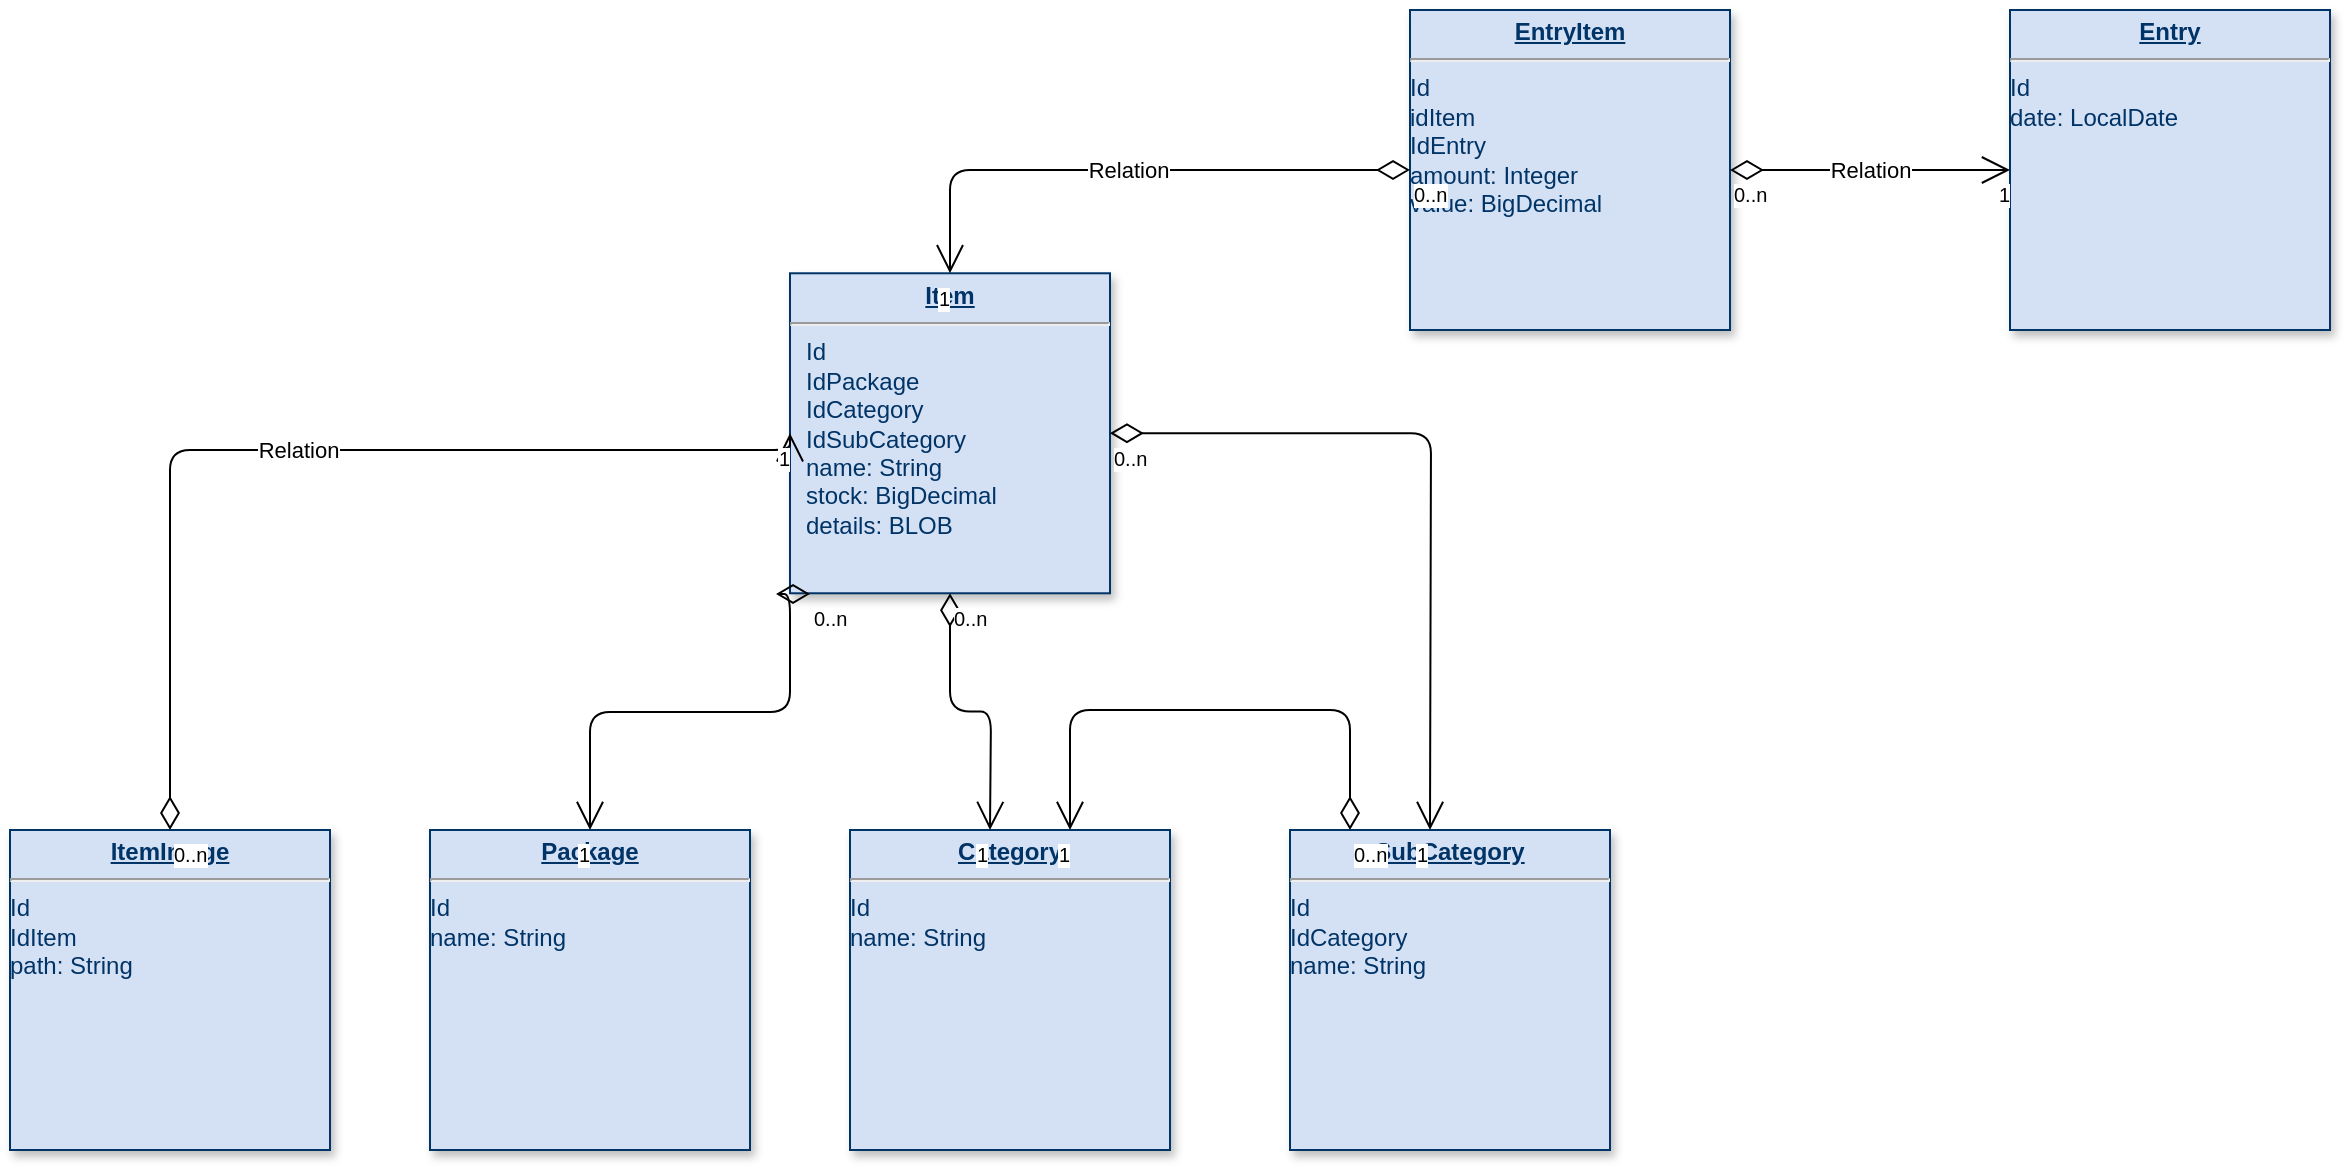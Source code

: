 <mxfile version="13.3.0" type="device"><diagram name="Page-1" id="efa7a0a1-bf9b-a30e-e6df-94a7791c09e9"><mxGraphModel dx="2248" dy="1976" grid="1" gridSize="10" guides="1" tooltips="1" connect="1" arrows="1" fold="1" page="1" pageScale="1" pageWidth="826" pageHeight="1169" background="#ffffff" math="0" shadow="0"><root><mxCell id="0"/><mxCell id="1" parent="0"/><mxCell id="25" value="&lt;p style=&quot;margin: 0px ; margin-top: 4px ; text-align: center ; text-decoration: underline&quot;&gt;&lt;b&gt;Item&lt;/b&gt;&lt;/p&gt;&lt;hr&gt;&lt;p style=&quot;margin: 0px ; margin-left: 8px&quot;&gt;Id&lt;/p&gt;&lt;p style=&quot;margin: 0px ; margin-left: 8px&quot;&gt;IdPackage&lt;/p&gt;&lt;p style=&quot;margin: 0px ; margin-left: 8px&quot;&gt;IdCategory&lt;/p&gt;&lt;p style=&quot;margin: 0px ; margin-left: 8px&quot;&gt;IdSubCategory&lt;/p&gt;&lt;p style=&quot;margin: 0px ; margin-left: 8px&quot;&gt;name: String&lt;/p&gt;&lt;p style=&quot;margin: 0px ; margin-left: 8px&quot;&gt;stock: BigDecimal&lt;/p&gt;&lt;p style=&quot;margin: 0px ; margin-left: 8px&quot;&gt;details: BLOB&lt;/p&gt;&lt;p style=&quot;margin: 0px ; margin-left: 8px&quot;&gt;&lt;br&gt;&lt;/p&gt;" style="verticalAlign=top;align=left;overflow=fill;fontSize=12;fontFamily=Helvetica;html=1;strokeColor=#003366;shadow=1;fillColor=#D4E1F5;fontColor=#003366" parent="1" vertex="1"><mxGeometry x="40.0" y="21.64" width="160" height="160" as="geometry"/></mxCell><mxCell id="07dBECVsVf5CPHfc1yIJ-114" value="&lt;p style=&quot;margin: 0px ; margin-top: 4px ; text-align: center ; text-decoration: underline&quot;&gt;&lt;b&gt;Package&lt;/b&gt;&lt;/p&gt;&lt;hr&gt;Id&lt;br&gt;name: String" style="verticalAlign=top;align=left;overflow=fill;fontSize=12;fontFamily=Helvetica;html=1;strokeColor=#003366;shadow=1;fillColor=#D4E1F5;fontColor=#003366" vertex="1" parent="1"><mxGeometry x="-140.0" y="300.0" width="160" height="160" as="geometry"/></mxCell><mxCell id="07dBECVsVf5CPHfc1yIJ-115" value="&lt;p style=&quot;margin: 0px ; margin-top: 4px ; text-align: center ; text-decoration: underline&quot;&gt;&lt;b&gt;Category&lt;/b&gt;&lt;/p&gt;&lt;hr&gt;Id&lt;br&gt;name: String" style="verticalAlign=top;align=left;overflow=fill;fontSize=12;fontFamily=Helvetica;html=1;strokeColor=#003366;shadow=1;fillColor=#D4E1F5;fontColor=#003366" vertex="1" parent="1"><mxGeometry x="70.0" y="300.0" width="160" height="160" as="geometry"/></mxCell><mxCell id="07dBECVsVf5CPHfc1yIJ-116" value="&lt;p style=&quot;margin: 0px ; margin-top: 4px ; text-align: center ; text-decoration: underline&quot;&gt;&lt;b&gt;SubCategory&lt;/b&gt;&lt;/p&gt;&lt;hr&gt;Id&lt;br&gt;IdCategory&lt;br&gt;name: String&lt;br&gt;" style="verticalAlign=top;align=left;overflow=fill;fontSize=12;fontFamily=Helvetica;html=1;strokeColor=#003366;shadow=1;fillColor=#D4E1F5;fontColor=#003366" vertex="1" parent="1"><mxGeometry x="290.0" y="300.0" width="160" height="160" as="geometry"/></mxCell><mxCell id="07dBECVsVf5CPHfc1yIJ-117" value="&lt;p style=&quot;margin: 0px ; margin-top: 4px ; text-align: center ; text-decoration: underline&quot;&gt;&lt;b&gt;ItemImage&lt;/b&gt;&lt;/p&gt;&lt;hr&gt;Id&lt;br&gt;IdItem&lt;br&gt;path: String" style="verticalAlign=top;align=left;overflow=fill;fontSize=12;fontFamily=Helvetica;html=1;strokeColor=#003366;shadow=1;fillColor=#D4E1F5;fontColor=#003366" vertex="1" parent="1"><mxGeometry x="-350.0" y="300.0" width="160" height="160" as="geometry"/></mxCell><mxCell id="07dBECVsVf5CPHfc1yIJ-118" value="&lt;p style=&quot;margin: 0px ; margin-top: 4px ; text-align: center ; text-decoration: underline&quot;&gt;&lt;b&gt;EntryItem&lt;/b&gt;&lt;/p&gt;&lt;hr&gt;Id&lt;br&gt;idItem&lt;br&gt;IdEntry&lt;br&gt;amount: Integer&lt;br&gt;value: BigDecimal" style="verticalAlign=top;align=left;overflow=fill;fontSize=12;fontFamily=Helvetica;html=1;strokeColor=#003366;shadow=1;fillColor=#D4E1F5;fontColor=#003366" vertex="1" parent="1"><mxGeometry x="350.0" y="-110.0" width="160" height="160" as="geometry"/></mxCell><mxCell id="07dBECVsVf5CPHfc1yIJ-119" value="&lt;p style=&quot;margin: 0px ; margin-top: 4px ; text-align: center ; text-decoration: underline&quot;&gt;&lt;b&gt;Entry&lt;/b&gt;&lt;/p&gt;&lt;hr&gt;Id&lt;br&gt;date: LocalDate" style="verticalAlign=top;align=left;overflow=fill;fontSize=12;fontFamily=Helvetica;html=1;strokeColor=#003366;shadow=1;fillColor=#D4E1F5;fontColor=#003366" vertex="1" parent="1"><mxGeometry x="650" y="-110.0" width="160" height="160" as="geometry"/></mxCell><mxCell id="07dBECVsVf5CPHfc1yIJ-122" value="" style="endArrow=open;html=1;endSize=12;startArrow=diamondThin;startSize=14;startFill=0;edgeStyle=orthogonalEdgeStyle;" edge="1" parent="1" target="07dBECVsVf5CPHfc1yIJ-114"><mxGeometry relative="1" as="geometry"><mxPoint x="50" y="182" as="sourcePoint"/><mxPoint x="30" y="210" as="targetPoint"/><Array as="points"><mxPoint x="40" y="241"/><mxPoint x="-60" y="241"/></Array></mxGeometry></mxCell><mxCell id="07dBECVsVf5CPHfc1yIJ-123" value="0..n" style="resizable=0;html=1;align=left;verticalAlign=top;labelBackgroundColor=#ffffff;fontSize=10;" connectable="0" vertex="1" parent="07dBECVsVf5CPHfc1yIJ-122"><mxGeometry x="-1" relative="1" as="geometry"/></mxCell><mxCell id="07dBECVsVf5CPHfc1yIJ-124" value="1" style="resizable=0;html=1;align=right;verticalAlign=top;labelBackgroundColor=#ffffff;fontSize=10;" connectable="0" vertex="1" parent="07dBECVsVf5CPHfc1yIJ-122"><mxGeometry x="1" relative="1" as="geometry"/></mxCell><mxCell id="07dBECVsVf5CPHfc1yIJ-125" value="" style="endArrow=open;html=1;endSize=12;startArrow=diamondThin;startSize=14;startFill=0;edgeStyle=orthogonalEdgeStyle;" edge="1" parent="1" source="25"><mxGeometry relative="1" as="geometry"><mxPoint x="140.96" y="220.0" as="sourcePoint"/><mxPoint x="140" y="300" as="targetPoint"/></mxGeometry></mxCell><mxCell id="07dBECVsVf5CPHfc1yIJ-126" value="0..n" style="resizable=0;html=1;align=left;verticalAlign=top;labelBackgroundColor=#ffffff;fontSize=10;" connectable="0" vertex="1" parent="07dBECVsVf5CPHfc1yIJ-125"><mxGeometry x="-1" relative="1" as="geometry"/></mxCell><mxCell id="07dBECVsVf5CPHfc1yIJ-127" value="1" style="resizable=0;html=1;align=right;verticalAlign=top;labelBackgroundColor=#ffffff;fontSize=10;" connectable="0" vertex="1" parent="07dBECVsVf5CPHfc1yIJ-125"><mxGeometry x="1" relative="1" as="geometry"/></mxCell><mxCell id="07dBECVsVf5CPHfc1yIJ-128" value="" style="endArrow=open;html=1;endSize=12;startArrow=diamondThin;startSize=14;startFill=0;edgeStyle=orthogonalEdgeStyle;" edge="1" parent="1" source="25"><mxGeometry relative="1" as="geometry"><mxPoint x="180" y="220" as="sourcePoint"/><mxPoint x="360" y="300" as="targetPoint"/></mxGeometry></mxCell><mxCell id="07dBECVsVf5CPHfc1yIJ-129" value="0..n" style="resizable=0;html=1;align=left;verticalAlign=top;labelBackgroundColor=#ffffff;fontSize=10;" connectable="0" vertex="1" parent="07dBECVsVf5CPHfc1yIJ-128"><mxGeometry x="-1" relative="1" as="geometry"/></mxCell><mxCell id="07dBECVsVf5CPHfc1yIJ-130" value="1" style="resizable=0;html=1;align=right;verticalAlign=top;labelBackgroundColor=#ffffff;fontSize=10;" connectable="0" vertex="1" parent="07dBECVsVf5CPHfc1yIJ-128"><mxGeometry x="1" relative="1" as="geometry"/></mxCell><mxCell id="07dBECVsVf5CPHfc1yIJ-131" value="" style="endArrow=open;html=1;endSize=12;startArrow=diamondThin;startSize=14;startFill=0;edgeStyle=orthogonalEdgeStyle;" edge="1" parent="1" source="07dBECVsVf5CPHfc1yIJ-116" target="07dBECVsVf5CPHfc1yIJ-115"><mxGeometry x="0.077" relative="1" as="geometry"><mxPoint x="320" y="290" as="sourcePoint"/><mxPoint x="150" y="300" as="targetPoint"/><Array as="points"><mxPoint x="320" y="240"/><mxPoint x="180" y="240"/></Array><mxPoint as="offset"/></mxGeometry></mxCell><mxCell id="07dBECVsVf5CPHfc1yIJ-132" value="0..n" style="resizable=0;html=1;align=left;verticalAlign=top;labelBackgroundColor=#ffffff;fontSize=10;" connectable="0" vertex="1" parent="07dBECVsVf5CPHfc1yIJ-131"><mxGeometry x="-1" relative="1" as="geometry"/></mxCell><mxCell id="07dBECVsVf5CPHfc1yIJ-133" value="1" style="resizable=0;html=1;align=right;verticalAlign=top;labelBackgroundColor=#ffffff;fontSize=10;" connectable="0" vertex="1" parent="07dBECVsVf5CPHfc1yIJ-131"><mxGeometry x="1" relative="1" as="geometry"/></mxCell><mxCell id="07dBECVsVf5CPHfc1yIJ-136" value="Relation" style="endArrow=open;html=1;endSize=12;startArrow=diamondThin;startSize=14;startFill=0;edgeStyle=orthogonalEdgeStyle;entryX=0;entryY=0.5;entryDx=0;entryDy=0;" edge="1" parent="1" target="25"><mxGeometry relative="1" as="geometry"><mxPoint x="-270" y="300" as="sourcePoint"/><mxPoint x="-120" y="40" as="targetPoint"/><Array as="points"><mxPoint x="-270" y="110"/><mxPoint x="40" y="110"/></Array></mxGeometry></mxCell><mxCell id="07dBECVsVf5CPHfc1yIJ-137" value="0..n" style="resizable=0;html=1;align=left;verticalAlign=top;labelBackgroundColor=#ffffff;fontSize=10;" connectable="0" vertex="1" parent="07dBECVsVf5CPHfc1yIJ-136"><mxGeometry x="-1" relative="1" as="geometry"/></mxCell><mxCell id="07dBECVsVf5CPHfc1yIJ-138" value="1" style="resizable=0;html=1;align=right;verticalAlign=top;labelBackgroundColor=#ffffff;fontSize=10;" connectable="0" vertex="1" parent="07dBECVsVf5CPHfc1yIJ-136"><mxGeometry x="1" relative="1" as="geometry"/></mxCell><mxCell id="07dBECVsVf5CPHfc1yIJ-139" value="Relation" style="endArrow=open;html=1;endSize=12;startArrow=diamondThin;startSize=14;startFill=0;edgeStyle=orthogonalEdgeStyle;exitX=0;exitY=0.5;exitDx=0;exitDy=0;entryX=0.5;entryY=0;entryDx=0;entryDy=0;" edge="1" parent="1" source="07dBECVsVf5CPHfc1yIJ-118" target="25"><mxGeometry relative="1" as="geometry"><mxPoint x="70" y="-150" as="sourcePoint"/><mxPoint x="100" y="-30" as="targetPoint"/></mxGeometry></mxCell><mxCell id="07dBECVsVf5CPHfc1yIJ-140" value="0..n" style="resizable=0;html=1;align=left;verticalAlign=top;labelBackgroundColor=#ffffff;fontSize=10;" connectable="0" vertex="1" parent="07dBECVsVf5CPHfc1yIJ-139"><mxGeometry x="-1" relative="1" as="geometry"/></mxCell><mxCell id="07dBECVsVf5CPHfc1yIJ-141" value="1" style="resizable=0;html=1;align=right;verticalAlign=top;labelBackgroundColor=#ffffff;fontSize=10;" connectable="0" vertex="1" parent="07dBECVsVf5CPHfc1yIJ-139"><mxGeometry x="1" relative="1" as="geometry"/></mxCell><mxCell id="07dBECVsVf5CPHfc1yIJ-142" value="Relation" style="endArrow=open;html=1;endSize=12;startArrow=diamondThin;startSize=14;startFill=0;edgeStyle=orthogonalEdgeStyle;" edge="1" parent="1" source="07dBECVsVf5CPHfc1yIJ-118" target="07dBECVsVf5CPHfc1yIJ-119"><mxGeometry relative="1" as="geometry"><mxPoint x="510" y="-40" as="sourcePoint"/><mxPoint x="670" y="-40" as="targetPoint"/></mxGeometry></mxCell><mxCell id="07dBECVsVf5CPHfc1yIJ-143" value="0..n" style="resizable=0;html=1;align=left;verticalAlign=top;labelBackgroundColor=#ffffff;fontSize=10;" connectable="0" vertex="1" parent="07dBECVsVf5CPHfc1yIJ-142"><mxGeometry x="-1" relative="1" as="geometry"/></mxCell><mxCell id="07dBECVsVf5CPHfc1yIJ-144" value="1" style="resizable=0;html=1;align=right;verticalAlign=top;labelBackgroundColor=#ffffff;fontSize=10;" connectable="0" vertex="1" parent="07dBECVsVf5CPHfc1yIJ-142"><mxGeometry x="1" relative="1" as="geometry"/></mxCell></root></mxGraphModel></diagram></mxfile>